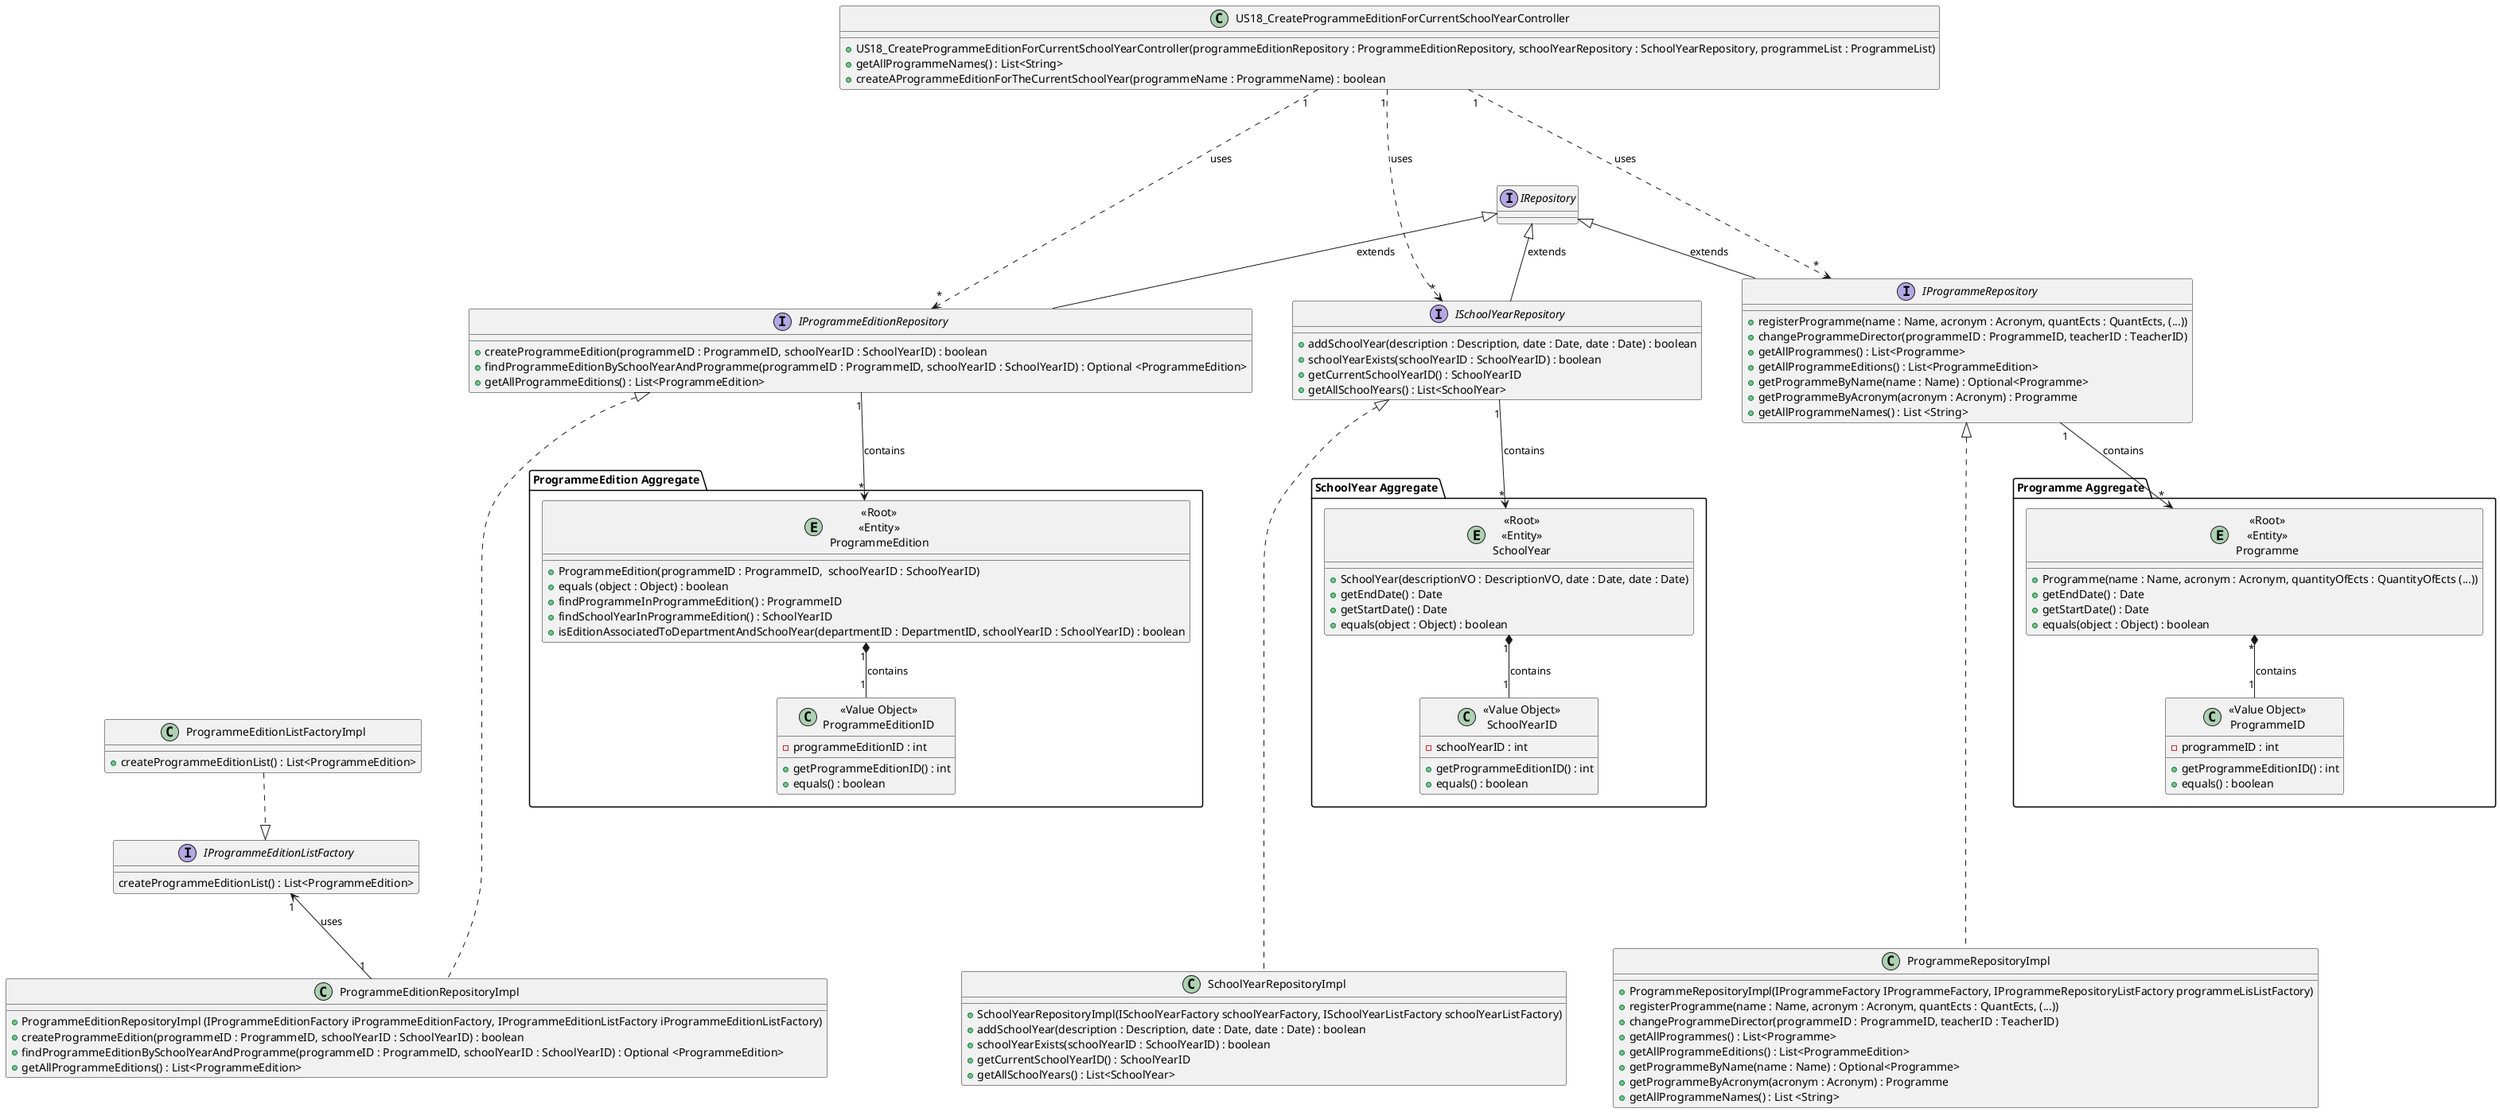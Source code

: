@startuml

skinparam ranksep 50
skinparam nodesep 50
'skinparam linetype ortho

class US18_CreateProgrammeEditionForCurrentSchoolYearController {
    + US18_CreateProgrammeEditionForCurrentSchoolYearController(programmeEditionRepository : ProgrammeEditionRepository, schoolYearRepository : SchoolYearRepository, programmeList : ProgrammeList)
    + getAllProgrammeNames() : List<String>
    + createAProgrammeEditionForTheCurrentSchoolYear(programmeName : ProgrammeName) : boolean
}


interface IProgrammeEditionRepository {
    + createProgrammeEdition(programmeID : ProgrammeID, schoolYearID : SchoolYearID) : boolean
    + findProgrammeEditionBySchoolYearAndProgramme(programmeID : ProgrammeID, schoolYearID : SchoolYearID) : Optional <ProgrammeEdition>
    + getAllProgrammeEditions() : List<ProgrammeEdition>
}

class ProgrammeEditionRepositoryImpl {
    + ProgrammeEditionRepositoryImpl (IProgrammeEditionFactory iProgrammeEditionFactory, IProgrammeEditionListFactory iProgrammeEditionListFactory)
    + createProgrammeEdition(programmeID : ProgrammeID, schoolYearID : SchoolYearID) : boolean
    + findProgrammeEditionBySchoolYearAndProgramme(programmeID : ProgrammeID, schoolYearID : SchoolYearID) : Optional <ProgrammeEdition>
    + getAllProgrammeEditions() : List<ProgrammeEdition>
}

Interface IProgrammeEditionListFactory {
    createProgrammeEditionList() : List<ProgrammeEdition>
}

Class ProgrammeEditionListFactoryImpl {
    + createProgrammeEditionList() : List<ProgrammeEdition>
}


interface ISchoolYearRepository {
    + addSchoolYear(description : Description, date : Date, date : Date) : boolean
    + schoolYearExists(schoolYearID : SchoolYearID) : boolean
    + getCurrentSchoolYearID() : SchoolYearID
    + getAllSchoolYears() : List<SchoolYear>
}

class SchoolYearRepositoryImpl {
    + SchoolYearRepositoryImpl(ISchoolYearFactory schoolYearFactory, ISchoolYearListFactory schoolYearListFactory)
    + addSchoolYear(description : Description, date : Date, date : Date) : boolean
    + schoolYearExists(schoolYearID : SchoolYearID) : boolean
    + getCurrentSchoolYearID() : SchoolYearID
    + getAllSchoolYears() : List<SchoolYear>
}


interface IProgrammeRepository {
    + registerProgramme(name : Name, acronym : Acronym, quantEcts : QuantEcts, (...))
    + changeProgrammeDirector(programmeID : ProgrammeID, teacherID : TeacherID)
    + getAllProgrammes() : List<Programme>
    + getAllProgrammeEditions() : List<ProgrammeEdition>
    + getProgrammeByName(name : Name) : Optional<Programme>
    + getProgrammeByAcronym(acronym : Acronym) : Programme
    + getAllProgrammeNames() : List <String>
}

class ProgrammeRepositoryImpl {
    + ProgrammeRepositoryImpl(IProgrammeFactory IProgrammeFactory, IProgrammeRepositoryListFactory programmeLisListFactory)
    + registerProgramme(name : Name, acronym : Acronym, quantEcts : QuantEcts, (...))
    + changeProgrammeDirector(programmeID : ProgrammeID, teacherID : TeacherID)
    + getAllProgrammes() : List<Programme>
    + getAllProgrammeEditions() : List<ProgrammeEdition>
    + getProgrammeByName(name : Name) : Optional<Programme>
    + getProgrammeByAcronym(acronym : Acronym) : Programme
    + getAllProgrammeNames() : List <String>
}


package "ProgrammeEdition Aggregate" {
    entity "<<Root>>\n<<Entity>>\nProgrammeEdition" {
        + ProgrammeEdition(programmeID : ProgrammeID,  schoolYearID : SchoolYearID)
        + equals (object : Object) : boolean
        + findProgrammeInProgrammeEdition() : ProgrammeID
        + findSchoolYearInProgrammeEdition() : SchoolYearID
        + isEditionAssociatedToDepartmentAndSchoolYear(departmentID : DepartmentID, schoolYearID : SchoolYearID) : boolean
    }

    class "<<Value Object>>\nProgrammeEditionID" {
            - programmeEditionID : int
            + getProgrammeEditionID() : int
            + equals() : boolean
    }

}


package "SchoolYear Aggregate" {
    entity "<<Root>>\n<<Entity>>\nSchoolYear" {
        +SchoolYear(descriptionVO : DescriptionVO, date : Date, date : Date)
        +getEndDate() : Date
        +getStartDate() : Date
        +equals(object : Object) : boolean
    }

    class "<<Value Object>>\nSchoolYearID" {
            - schoolYearID : int
            + getProgrammeEditionID() : int
            + equals() : boolean
    }
}


package "Programme Aggregate" {
    entity "<<Root>>\n<<Entity>>\nProgramme" {
        +Programme(name : Name, acronym : Acronym, quantityOfEcts : QuantityOfEcts (...))
        +getEndDate() : Date
        +getStartDate() : Date
        +equals(object : Object) : boolean
    }

    class "<<Value Object>>\nProgrammeID" {
            - programmeID : int
            + getProgrammeEditionID() : int
            + equals() : boolean
    }
}

interface IRepository {}

IProgrammeRepository -up-|> IRepository : extends
IProgrammeEditionRepository -up-|> IRepository : extends
ISchoolYearRepository -up-|> IRepository : extends



"<<Root>>\n<<Entity>>\nProgrammeEdition" "1" *-- "1" "<<Value Object>>\nProgrammeEditionID" : contains
"<<Root>>\n<<Entity>>\nProgramme" "*" *-- "1" "<<Value Object>>\nProgrammeID" : contains
"<<Root>>\n<<Entity>>\nSchoolYear" "1" *-- "1" "<<Value Object>>\nSchoolYearID" : contains

IProgrammeEditionRepository <|..... ProgrammeEditionRepositoryImpl
US18_CreateProgrammeEditionForCurrentSchoolYearController "1" ....> "*" IProgrammeEditionRepository : uses

ISchoolYearRepository <|..... SchoolYearRepositoryImpl
US18_CreateProgrammeEditionForCurrentSchoolYearController "1" ....> "*" ISchoolYearRepository : uses

IProgrammeRepository <|..... ProgrammeRepositoryImpl
US18_CreateProgrammeEditionForCurrentSchoolYearController "1" ....> "*" IProgrammeRepository : uses

"<<Root>>\n<<Entity>>\nProgrammeEdition" "*" <-up- "1" IProgrammeEditionRepository : contains
"<<Root>>\n<<Entity>>\nSchoolYear" "*" <-up- "1" ISchoolYearRepository : contains
"<<Root>>\n<<Entity>>\nProgramme" "*" <-up- "1" IProgrammeRepository : contains

ProgrammeEditionRepositoryImpl "1" -up-> "1" IProgrammeEditionListFactory : uses
ProgrammeEditionListFactoryImpl ..|> IProgrammeEditionListFactory

'"<<Root>>\n<<Entity>>\nProgrammeEdition" .> "<<Value Object>>\nSchoolYearID" : knows
'"<<Root>>\n<<Entity>>\nProgrammeEdition" .> "<<Value Object>>\nProgrammeID" : knows

@enduml